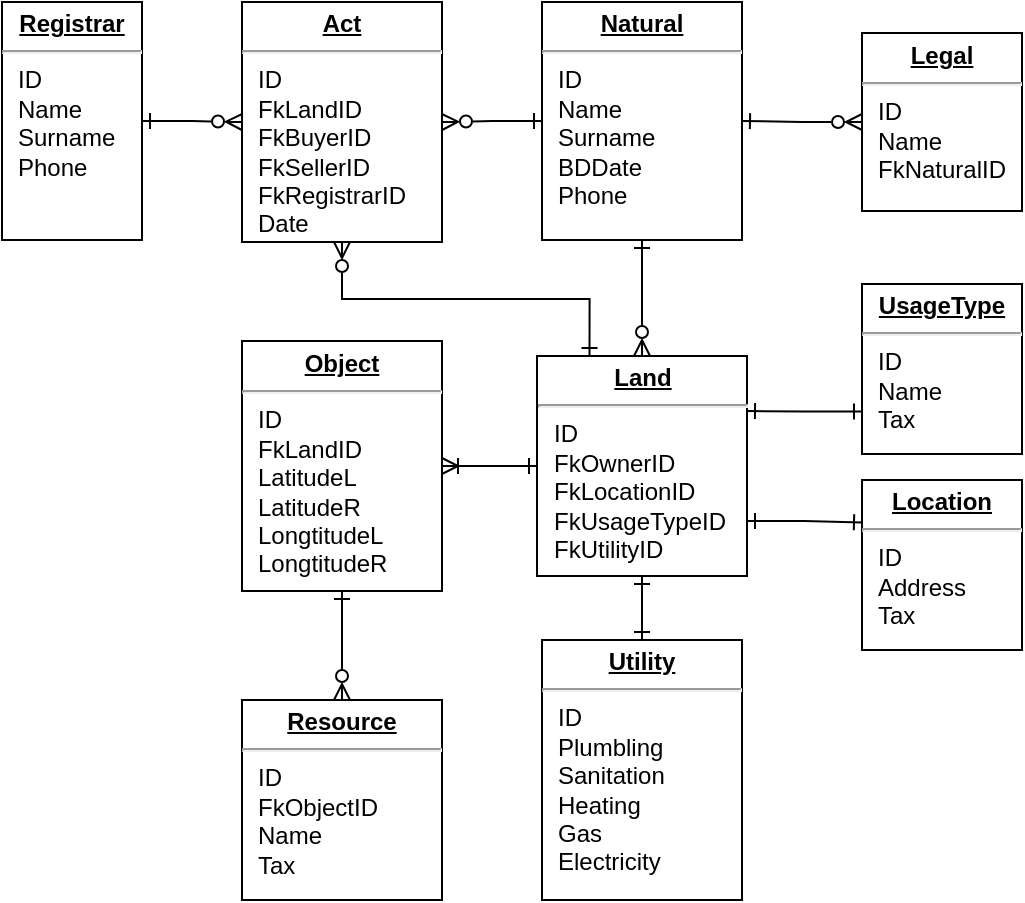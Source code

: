 <mxfile version="16.1.2" type="device" pages="2"><diagram id="dRem97IXqvR1Veg5d401" name="Page-1"><mxGraphModel dx="688" dy="649" grid="1" gridSize="10" guides="1" tooltips="1" connect="1" arrows="1" fold="1" page="1" pageScale="1" pageWidth="827" pageHeight="1169" math="0" shadow="0"><root><mxCell id="0"/><mxCell id="1" parent="0"/><mxCell id="4eVPDkdstp1eb7ESQI7k-11" style="edgeStyle=orthogonalEdgeStyle;rounded=0;orthogonalLoop=1;jettySize=auto;html=1;exitX=0.5;exitY=1;exitDx=0;exitDy=0;entryX=0.5;entryY=0;entryDx=0;entryDy=0;endArrow=ERone;endFill=0;startArrow=ERone;startFill=0;" parent="1" source="4eVPDkdstp1eb7ESQI7k-1" target="4eVPDkdstp1eb7ESQI7k-8" edge="1"><mxGeometry relative="1" as="geometry"/></mxCell><mxCell id="4eVPDkdstp1eb7ESQI7k-13" style="edgeStyle=orthogonalEdgeStyle;rounded=0;orthogonalLoop=1;jettySize=auto;html=1;exitX=1;exitY=0.75;exitDx=0;exitDy=0;entryX=0;entryY=0.25;entryDx=0;entryDy=0;startArrow=ERone;startFill=0;endArrow=ERone;endFill=0;" parent="1" source="4eVPDkdstp1eb7ESQI7k-1" target="4eVPDkdstp1eb7ESQI7k-4" edge="1"><mxGeometry relative="1" as="geometry"/></mxCell><mxCell id="BkzOWR19fs_OALgVcxGq-1" style="edgeStyle=orthogonalEdgeStyle;rounded=0;orthogonalLoop=1;jettySize=auto;html=1;exitX=0.25;exitY=0;exitDx=0;exitDy=0;entryX=0.5;entryY=1;entryDx=0;entryDy=0;endArrow=ERzeroToMany;startArrow=ERone;startFill=0;endFill=0;" parent="1" source="4eVPDkdstp1eb7ESQI7k-1" target="4eVPDkdstp1eb7ESQI7k-10" edge="1"><mxGeometry relative="1" as="geometry"/></mxCell><mxCell id="BkzOWR19fs_OALgVcxGq-6" style="edgeStyle=orthogonalEdgeStyle;rounded=0;orthogonalLoop=1;jettySize=auto;html=1;exitX=0;exitY=0.5;exitDx=0;exitDy=0;entryX=1;entryY=0.5;entryDx=0;entryDy=0;startArrow=ERone;startFill=0;endArrow=ERoneToMany;endFill=0;" parent="1" source="4eVPDkdstp1eb7ESQI7k-1" target="4eVPDkdstp1eb7ESQI7k-6" edge="1"><mxGeometry relative="1" as="geometry"/></mxCell><mxCell id="4eVPDkdstp1eb7ESQI7k-1" value="&lt;p style=&quot;margin: 0px ; margin-top: 4px ; text-align: center ; text-decoration: underline&quot;&gt;&lt;b&gt;Land&lt;/b&gt;&lt;/p&gt;&lt;hr&gt;&lt;p style=&quot;margin: 0px ; margin-left: 8px&quot;&gt;ID&lt;/p&gt;&lt;p style=&quot;margin: 0px ; margin-left: 8px&quot;&gt;FkOwnerID&lt;/p&gt;&lt;p style=&quot;margin: 0px ; margin-left: 8px&quot;&gt;FkLocationID&lt;/p&gt;&lt;p style=&quot;margin: 0px ; margin-left: 8px&quot;&gt;FkUsageTypeID&lt;/p&gt;&lt;p style=&quot;margin: 0px ; margin-left: 8px&quot;&gt;FkUtilityID&lt;/p&gt;&lt;p style=&quot;margin: 0px ; margin-left: 8px&quot;&gt;&lt;br&gt;&lt;/p&gt;" style="verticalAlign=top;align=left;overflow=fill;fontSize=12;fontFamily=Helvetica;html=1;" parent="1" vertex="1"><mxGeometry x="447.5" y="238" width="105" height="110" as="geometry"/></mxCell><mxCell id="4eVPDkdstp1eb7ESQI7k-20" style="edgeStyle=orthogonalEdgeStyle;rounded=0;orthogonalLoop=1;jettySize=auto;html=1;exitX=0.5;exitY=1;exitDx=0;exitDy=0;entryX=0.5;entryY=0;entryDx=0;entryDy=0;startArrow=ERone;startFill=0;endArrow=ERzeroToMany;endFill=0;" parent="1" source="4eVPDkdstp1eb7ESQI7k-2" target="4eVPDkdstp1eb7ESQI7k-1" edge="1"><mxGeometry relative="1" as="geometry"/></mxCell><mxCell id="4eVPDkdstp1eb7ESQI7k-21" style="edgeStyle=orthogonalEdgeStyle;rounded=0;orthogonalLoop=1;jettySize=auto;html=1;exitX=0;exitY=0.25;exitDx=0;exitDy=0;entryX=1;entryY=0.75;entryDx=0;entryDy=0;startArrow=ERzeroToOne;startFill=0;endArrow=ERzeroToMany;endFill=0;strokeColor=none;" parent="1" source="4eVPDkdstp1eb7ESQI7k-2" target="4eVPDkdstp1eb7ESQI7k-10" edge="1"><mxGeometry relative="1" as="geometry"/></mxCell><mxCell id="4eVPDkdstp1eb7ESQI7k-23" style="edgeStyle=orthogonalEdgeStyle;rounded=0;orthogonalLoop=1;jettySize=auto;html=1;exitX=0;exitY=0.5;exitDx=0;exitDy=0;entryX=1;entryY=0.5;entryDx=0;entryDy=0;startArrow=ERone;startFill=0;endArrow=ERzeroToMany;endFill=0;" parent="1" source="4eVPDkdstp1eb7ESQI7k-2" target="4eVPDkdstp1eb7ESQI7k-10" edge="1"><mxGeometry relative="1" as="geometry"/></mxCell><mxCell id="4eVPDkdstp1eb7ESQI7k-2" value="&lt;p style=&quot;margin: 0px ; margin-top: 4px ; text-align: center ; text-decoration: underline&quot;&gt;&lt;b&gt;Natural&lt;/b&gt;&lt;/p&gt;&lt;hr&gt;&lt;p style=&quot;margin: 0px ; margin-left: 8px&quot;&gt;ID&lt;/p&gt;&lt;p style=&quot;margin: 0px ; margin-left: 8px&quot;&gt;Name&lt;/p&gt;&lt;p style=&quot;margin: 0px ; margin-left: 8px&quot;&gt;Surname&lt;/p&gt;&lt;p style=&quot;margin: 0px ; margin-left: 8px&quot;&gt;BDDate&lt;/p&gt;&lt;p style=&quot;margin: 0px ; margin-left: 8px&quot;&gt;Phone&lt;/p&gt;&lt;p style=&quot;margin: 0px ; margin-left: 8px&quot;&gt;&lt;br&gt;&lt;/p&gt;" style="verticalAlign=top;align=left;overflow=fill;fontSize=12;fontFamily=Helvetica;html=1;" parent="1" vertex="1"><mxGeometry x="450" y="61" width="100" height="119" as="geometry"/></mxCell><mxCell id="BkzOWR19fs_OALgVcxGq-5" style="edgeStyle=orthogonalEdgeStyle;rounded=0;orthogonalLoop=1;jettySize=auto;html=1;exitX=0;exitY=0.5;exitDx=0;exitDy=0;entryX=1;entryY=0.5;entryDx=0;entryDy=0;startArrow=ERzeroToMany;startFill=0;endArrow=ERone;endFill=0;" parent="1" source="4eVPDkdstp1eb7ESQI7k-3" target="4eVPDkdstp1eb7ESQI7k-2" edge="1"><mxGeometry relative="1" as="geometry"/></mxCell><mxCell id="4eVPDkdstp1eb7ESQI7k-3" value="&lt;p style=&quot;margin: 0px ; margin-top: 4px ; text-align: center ; text-decoration: underline&quot;&gt;&lt;b&gt;Legal&lt;/b&gt;&lt;/p&gt;&lt;hr&gt;&lt;p style=&quot;margin: 0px ; margin-left: 8px&quot;&gt;ID&lt;/p&gt;&lt;p style=&quot;margin: 0px ; margin-left: 8px&quot;&gt;Name&lt;/p&gt;&lt;p style=&quot;margin: 0px ; margin-left: 8px&quot;&gt;FkNaturalID&lt;/p&gt;&lt;p style=&quot;margin: 0px ; margin-left: 8px&quot;&gt;&lt;br&gt;&lt;/p&gt;" style="verticalAlign=top;align=left;overflow=fill;fontSize=12;fontFamily=Helvetica;html=1;" parent="1" vertex="1"><mxGeometry x="610" y="76.5" width="80" height="89" as="geometry"/></mxCell><mxCell id="4eVPDkdstp1eb7ESQI7k-4" value="&lt;p style=&quot;margin: 0px ; margin-top: 4px ; text-align: center ; text-decoration: underline&quot;&gt;&lt;b&gt;Location&lt;/b&gt;&lt;/p&gt;&lt;hr&gt;&lt;p style=&quot;margin: 0px ; margin-left: 8px&quot;&gt;ID&lt;/p&gt;&lt;p style=&quot;margin: 0px ; margin-left: 8px&quot;&gt;Address&lt;/p&gt;&lt;p style=&quot;margin: 0px ; margin-left: 8px&quot;&gt;Tax&lt;/p&gt;&lt;p style=&quot;margin: 0px ; margin-left: 8px&quot;&gt;&lt;br&gt;&lt;/p&gt;&lt;p style=&quot;margin: 0px ; margin-left: 8px&quot;&gt;&lt;br&gt;&lt;/p&gt;" style="verticalAlign=top;align=left;overflow=fill;fontSize=12;fontFamily=Helvetica;html=1;" parent="1" vertex="1"><mxGeometry x="610" y="300" width="80" height="85" as="geometry"/></mxCell><mxCell id="4eVPDkdstp1eb7ESQI7k-12" style="edgeStyle=orthogonalEdgeStyle;rounded=0;orthogonalLoop=1;jettySize=auto;html=1;exitX=0;exitY=0.75;exitDx=0;exitDy=0;entryX=1;entryY=0.25;entryDx=0;entryDy=0;startArrow=ERone;startFill=0;endArrow=ERone;endFill=0;" parent="1" source="4eVPDkdstp1eb7ESQI7k-5" target="4eVPDkdstp1eb7ESQI7k-1" edge="1"><mxGeometry relative="1" as="geometry"/></mxCell><mxCell id="4eVPDkdstp1eb7ESQI7k-5" value="&lt;p style=&quot;margin: 0px ; margin-top: 4px ; text-align: center ; text-decoration: underline&quot;&gt;&lt;b&gt;UsageType&lt;/b&gt;&lt;/p&gt;&lt;hr&gt;&lt;p style=&quot;margin: 0px ; margin-left: 8px&quot;&gt;ID&lt;/p&gt;&lt;p style=&quot;margin: 0px ; margin-left: 8px&quot;&gt;Name&lt;/p&gt;&lt;p style=&quot;margin: 0px ; margin-left: 8px&quot;&gt;Tax&lt;/p&gt;&lt;p style=&quot;margin: 0px ; margin-left: 8px&quot;&gt;&lt;br&gt;&lt;/p&gt;" style="verticalAlign=top;align=left;overflow=fill;fontSize=12;fontFamily=Helvetica;html=1;" parent="1" vertex="1"><mxGeometry x="610" y="202" width="80" height="85" as="geometry"/></mxCell><mxCell id="BkzOWR19fs_OALgVcxGq-4" style="edgeStyle=orthogonalEdgeStyle;rounded=0;orthogonalLoop=1;jettySize=auto;html=1;exitX=0.5;exitY=1;exitDx=0;exitDy=0;entryX=0.5;entryY=0;entryDx=0;entryDy=0;endArrow=ERzeroToMany;endFill=0;startArrow=ERone;startFill=0;" parent="1" source="4eVPDkdstp1eb7ESQI7k-6" target="4eVPDkdstp1eb7ESQI7k-7" edge="1"><mxGeometry relative="1" as="geometry"/></mxCell><mxCell id="4eVPDkdstp1eb7ESQI7k-6" value="&lt;p style=&quot;margin: 0px ; margin-top: 4px ; text-align: center ; text-decoration: underline&quot;&gt;&lt;b&gt;Object&lt;/b&gt;&lt;/p&gt;&lt;hr&gt;&lt;p style=&quot;margin: 0px ; margin-left: 8px&quot;&gt;ID&lt;/p&gt;&lt;p style=&quot;margin: 0px ; margin-left: 8px&quot;&gt;FkLandID&lt;/p&gt;&lt;p style=&quot;margin: 0px ; margin-left: 8px&quot;&gt;LatitudeL&lt;/p&gt;&lt;p style=&quot;margin: 0px ; margin-left: 8px&quot;&gt;LatitudeR&lt;/p&gt;&lt;p style=&quot;margin: 0px ; margin-left: 8px&quot;&gt;LongtitudeL&lt;/p&gt;&lt;p style=&quot;margin: 0px ; margin-left: 8px&quot;&gt;LongtitudeR&lt;/p&gt;&lt;p style=&quot;margin: 0px ; margin-left: 8px&quot;&gt;&lt;br&gt;&lt;/p&gt;" style="verticalAlign=top;align=left;overflow=fill;fontSize=12;fontFamily=Helvetica;html=1;" parent="1" vertex="1"><mxGeometry x="300" y="230.5" width="100" height="125" as="geometry"/></mxCell><mxCell id="4eVPDkdstp1eb7ESQI7k-7" value="&lt;p style=&quot;margin: 0px ; margin-top: 4px ; text-align: center ; text-decoration: underline&quot;&gt;&lt;b&gt;Resource&lt;/b&gt;&lt;/p&gt;&lt;hr&gt;&lt;p style=&quot;margin: 0px ; margin-left: 8px&quot;&gt;ID&lt;/p&gt;&lt;p style=&quot;margin: 0px ; margin-left: 8px&quot;&gt;FkObjectID&lt;/p&gt;&lt;p style=&quot;margin: 0px ; margin-left: 8px&quot;&gt;Name&lt;/p&gt;&lt;p style=&quot;margin: 0px ; margin-left: 8px&quot;&gt;Tax&lt;/p&gt;&lt;p style=&quot;margin: 0px ; margin-left: 8px&quot;&gt;&lt;br&gt;&lt;/p&gt;" style="verticalAlign=top;align=left;overflow=fill;fontSize=12;fontFamily=Helvetica;html=1;" parent="1" vertex="1"><mxGeometry x="300" y="410" width="100" height="100" as="geometry"/></mxCell><mxCell id="4eVPDkdstp1eb7ESQI7k-8" value="&lt;p style=&quot;margin: 0px ; margin-top: 4px ; text-align: center ; text-decoration: underline&quot;&gt;&lt;b&gt;Utility&lt;/b&gt;&lt;/p&gt;&lt;hr&gt;&lt;p style=&quot;margin: 0px ; margin-left: 8px&quot;&gt;ID&lt;/p&gt;&lt;p style=&quot;margin: 0px ; margin-left: 8px&quot;&gt;Plumbling&lt;/p&gt;&lt;p style=&quot;margin: 0px ; margin-left: 8px&quot;&gt;Sanitation&lt;/p&gt;&lt;p style=&quot;margin: 0px ; margin-left: 8px&quot;&gt;Heating&lt;/p&gt;&lt;p style=&quot;margin: 0px ; margin-left: 8px&quot;&gt;Gas&lt;/p&gt;&lt;p style=&quot;margin: 0px ; margin-left: 8px&quot;&gt;Electricity&lt;/p&gt;&lt;p style=&quot;margin: 0px ; margin-left: 8px&quot;&gt;&lt;br&gt;&lt;/p&gt;" style="verticalAlign=top;align=left;overflow=fill;fontSize=12;fontFamily=Helvetica;html=1;" parent="1" vertex="1"><mxGeometry x="450" y="380" width="100" height="130" as="geometry"/></mxCell><mxCell id="4eVPDkdstp1eb7ESQI7k-25" style="edgeStyle=orthogonalEdgeStyle;rounded=0;orthogonalLoop=1;jettySize=auto;html=1;exitX=1;exitY=0.5;exitDx=0;exitDy=0;entryX=0;entryY=0.5;entryDx=0;entryDy=0;startArrow=ERone;startFill=0;endArrow=ERzeroToMany;endFill=0;" parent="1" source="4eVPDkdstp1eb7ESQI7k-9" target="4eVPDkdstp1eb7ESQI7k-10" edge="1"><mxGeometry relative="1" as="geometry"/></mxCell><mxCell id="4eVPDkdstp1eb7ESQI7k-9" value="&lt;p style=&quot;margin: 0px ; margin-top: 4px ; text-align: center ; text-decoration: underline&quot;&gt;&lt;b&gt;Registrar&lt;/b&gt;&lt;/p&gt;&lt;hr&gt;&lt;p style=&quot;margin: 0px ; margin-left: 8px&quot;&gt;ID&lt;/p&gt;&lt;p style=&quot;margin: 0px ; margin-left: 8px&quot;&gt;Name&lt;/p&gt;&lt;p style=&quot;margin: 0px ; margin-left: 8px&quot;&gt;Surname&lt;/p&gt;&lt;p style=&quot;margin: 0px ; margin-left: 8px&quot;&gt;Phone&lt;/p&gt;&lt;p style=&quot;margin: 0px ; margin-left: 8px&quot;&gt;&lt;br&gt;&lt;/p&gt;" style="verticalAlign=top;align=left;overflow=fill;fontSize=12;fontFamily=Helvetica;html=1;" parent="1" vertex="1"><mxGeometry x="180" y="61" width="70" height="119" as="geometry"/></mxCell><mxCell id="4eVPDkdstp1eb7ESQI7k-10" value="&lt;p style=&quot;margin: 0px ; margin-top: 4px ; text-align: center ; text-decoration: underline&quot;&gt;&lt;b&gt;Act&lt;/b&gt;&lt;/p&gt;&lt;hr&gt;&lt;p style=&quot;margin: 0px ; margin-left: 8px&quot;&gt;ID&lt;/p&gt;&lt;p style=&quot;margin: 0px ; margin-left: 8px&quot;&gt;FkLandID&lt;/p&gt;&lt;p style=&quot;margin: 0px ; margin-left: 8px&quot;&gt;FkBuyerID&lt;/p&gt;&lt;p style=&quot;margin: 0px ; margin-left: 8px&quot;&gt;FkSellerID&lt;/p&gt;&lt;p style=&quot;margin: 0px ; margin-left: 8px&quot;&gt;FkRegistrarID&lt;/p&gt;&lt;p style=&quot;margin: 0px ; margin-left: 8px&quot;&gt;Date&lt;/p&gt;&lt;p style=&quot;margin: 0px ; margin-left: 8px&quot;&gt;&lt;br&gt;&lt;/p&gt;" style="verticalAlign=top;align=left;overflow=fill;fontSize=12;fontFamily=Helvetica;html=1;" parent="1" vertex="1"><mxGeometry x="300" y="61" width="100" height="120" as="geometry"/></mxCell></root></mxGraphModel></diagram><diagram id="jjpsH7fdC58fuieKZoK3" name="Page-2"><mxGraphModel dx="945" dy="452" grid="1" gridSize="10" guides="1" tooltips="1" connect="1" arrows="1" fold="1" page="1" pageScale="1" pageWidth="827" pageHeight="1169" math="0" shadow="0"><root><mxCell id="xmkywBRnXsIrLhbnDRBD-0"/><mxCell id="xmkywBRnXsIrLhbnDRBD-1" parent="xmkywBRnXsIrLhbnDRBD-0"/><mxCell id="ANMacjhzNQ4WQCDmCYXE-0" style="edgeStyle=orthogonalEdgeStyle;rounded=0;orthogonalLoop=1;jettySize=auto;html=1;exitX=0.5;exitY=1;exitDx=0;exitDy=0;entryX=0.5;entryY=0;entryDx=0;entryDy=0;endArrow=ERmandOne;endFill=0;startArrow=ERmandOne;startFill=0;" edge="1" parent="xmkywBRnXsIrLhbnDRBD-1" target="ANMacjhzNQ4WQCDmCYXE-16"><mxGeometry relative="1" as="geometry"><mxPoint x="500" y="330" as="sourcePoint"/></mxGeometry></mxCell><mxCell id="ANMacjhzNQ4WQCDmCYXE-1" style="edgeStyle=orthogonalEdgeStyle;rounded=0;orthogonalLoop=1;jettySize=auto;html=1;exitX=1;exitY=0.75;exitDx=0;exitDy=0;entryX=0;entryY=0.5;entryDx=0;entryDy=0;startArrow=ERmandOne;startFill=0;endArrow=ERmandOne;endFill=0;" edge="1" parent="xmkywBRnXsIrLhbnDRBD-1" source="ANMacjhzNQ4WQCDmCYXE-21" target="ANMacjhzNQ4WQCDmCYXE-23"><mxGeometry relative="1" as="geometry"><mxPoint x="550" y="307.5" as="sourcePoint"/><mxPoint x="630" y="308.25" as="targetPoint"/></mxGeometry></mxCell><mxCell id="ANMacjhzNQ4WQCDmCYXE-2" style="edgeStyle=orthogonalEdgeStyle;rounded=0;orthogonalLoop=1;jettySize=auto;html=1;exitX=0;exitY=0.5;exitDx=0;exitDy=0;startArrow=ERmandOne;startFill=0;endArrow=ERoneToMany;endFill=0;" edge="1" parent="xmkywBRnXsIrLhbnDRBD-1" source="ANMacjhzNQ4WQCDmCYXE-21" target="ANMacjhzNQ4WQCDmCYXE-13"><mxGeometry relative="1" as="geometry"><mxPoint x="450" y="285" as="sourcePoint"/></mxGeometry></mxCell><mxCell id="ANMacjhzNQ4WQCDmCYXE-4" style="edgeStyle=orthogonalEdgeStyle;rounded=0;orthogonalLoop=1;jettySize=auto;html=1;exitX=0.5;exitY=1;exitDx=0;exitDy=0;entryX=0.5;entryY=0;entryDx=0;entryDy=0;startArrow=ERmandOne;startFill=0;endArrow=ERzeroToMany;endFill=0;" edge="1" parent="xmkywBRnXsIrLhbnDRBD-1" source="ANMacjhzNQ4WQCDmCYXE-7" target="ANMacjhzNQ4WQCDmCYXE-21"><mxGeometry relative="1" as="geometry"><mxPoint x="500" y="240" as="targetPoint"/></mxGeometry></mxCell><mxCell id="ANMacjhzNQ4WQCDmCYXE-5" style="edgeStyle=orthogonalEdgeStyle;rounded=0;orthogonalLoop=1;jettySize=auto;html=1;exitX=0;exitY=0.25;exitDx=0;exitDy=0;entryX=1;entryY=0.75;entryDx=0;entryDy=0;startArrow=ERzeroToOne;startFill=0;endArrow=ERzeroToMany;endFill=0;strokeColor=none;" edge="1" parent="xmkywBRnXsIrLhbnDRBD-1" source="ANMacjhzNQ4WQCDmCYXE-7" target="ANMacjhzNQ4WQCDmCYXE-20"><mxGeometry relative="1" as="geometry"/></mxCell><mxCell id="ANMacjhzNQ4WQCDmCYXE-6" style="edgeStyle=orthogonalEdgeStyle;rounded=0;orthogonalLoop=1;jettySize=auto;html=1;exitX=0;exitY=0.5;exitDx=0;exitDy=0;entryX=1;entryY=0.5;entryDx=0;entryDy=0;startArrow=ERmandOne;startFill=0;endArrow=ERzeroToMany;endFill=0;" edge="1" parent="xmkywBRnXsIrLhbnDRBD-1" source="ANMacjhzNQ4WQCDmCYXE-7" target="ANMacjhzNQ4WQCDmCYXE-20"><mxGeometry relative="1" as="geometry"/></mxCell><mxCell id="ANMacjhzNQ4WQCDmCYXE-7" value="&lt;p style=&quot;margin: 0px ; margin-top: 4px ; text-align: center ; text-decoration: underline&quot;&gt;&lt;b&gt;Natural&lt;/b&gt;&lt;/p&gt;&lt;hr&gt;&lt;p style=&quot;margin: 0px ; margin-left: 8px&quot;&gt;ID&lt;/p&gt;&lt;p style=&quot;margin: 0px ; margin-left: 8px&quot;&gt;Name&lt;/p&gt;&lt;p style=&quot;margin: 0px ; margin-left: 8px&quot;&gt;Surname&lt;/p&gt;&lt;p style=&quot;margin: 0px ; margin-left: 8px&quot;&gt;BDDate&lt;/p&gt;&lt;p style=&quot;margin: 0px ; margin-left: 8px&quot;&gt;Phone&lt;/p&gt;&lt;p style=&quot;margin: 0px ; margin-left: 8px&quot;&gt;&lt;br&gt;&lt;/p&gt;" style="verticalAlign=top;align=left;overflow=fill;fontSize=12;fontFamily=Helvetica;html=1;" vertex="1" parent="xmkywBRnXsIrLhbnDRBD-1"><mxGeometry x="465" y="50" width="70" height="110" as="geometry"/></mxCell><mxCell id="ANMacjhzNQ4WQCDmCYXE-8" style="edgeStyle=orthogonalEdgeStyle;rounded=0;orthogonalLoop=1;jettySize=auto;html=1;exitX=0;exitY=0.5;exitDx=0;exitDy=0;entryX=1;entryY=0.5;entryDx=0;entryDy=0;startArrow=ERzeroToOne;startFill=0;endArrow=ERmandOne;endFill=0;" edge="1" parent="xmkywBRnXsIrLhbnDRBD-1" source="ANMacjhzNQ4WQCDmCYXE-9" target="ANMacjhzNQ4WQCDmCYXE-7"><mxGeometry relative="1" as="geometry"/></mxCell><mxCell id="ANMacjhzNQ4WQCDmCYXE-9" value="&lt;p style=&quot;margin: 0px ; margin-top: 4px ; text-align: center ; text-decoration: underline&quot;&gt;&lt;b&gt;Legal&lt;/b&gt;&lt;/p&gt;&lt;hr&gt;&lt;p style=&quot;margin: 0px ; margin-left: 8px&quot;&gt;ID&lt;/p&gt;&lt;p style=&quot;margin: 0px ; margin-left: 8px&quot;&gt;Name&lt;/p&gt;&lt;p style=&quot;margin: 0px ; margin-left: 8px&quot;&gt;Phone&lt;/p&gt;&lt;p style=&quot;margin: 0px ; margin-left: 8px&quot;&gt;&lt;br&gt;&lt;/p&gt;" style="verticalAlign=top;align=left;overflow=fill;fontSize=12;fontFamily=Helvetica;html=1;" vertex="1" parent="xmkywBRnXsIrLhbnDRBD-1"><mxGeometry x="630" y="50" width="60" height="110" as="geometry"/></mxCell><mxCell id="ANMacjhzNQ4WQCDmCYXE-11" style="edgeStyle=orthogonalEdgeStyle;rounded=0;orthogonalLoop=1;jettySize=auto;html=1;exitX=0;exitY=0.5;exitDx=0;exitDy=0;entryX=1;entryY=0.25;entryDx=0;entryDy=0;startArrow=ERmandOne;startFill=0;endArrow=ERmandOne;endFill=0;" edge="1" parent="xmkywBRnXsIrLhbnDRBD-1" source="ANMacjhzNQ4WQCDmCYXE-22" target="ANMacjhzNQ4WQCDmCYXE-21"><mxGeometry relative="1" as="geometry"><mxPoint x="630" y="261.75" as="sourcePoint"/><mxPoint x="550" y="262.5" as="targetPoint"/></mxGeometry></mxCell><mxCell id="ANMacjhzNQ4WQCDmCYXE-13" value="&lt;p style=&quot;margin: 0px ; margin-top: 4px ; text-align: center ; text-decoration: underline&quot;&gt;&lt;b&gt;Object&lt;/b&gt;&lt;/p&gt;&lt;hr&gt;&lt;p style=&quot;margin: 0px ; margin-left: 8px&quot;&gt;IdLand&lt;/p&gt;&lt;p style=&quot;margin: 0px ; margin-left: 8px&quot;&gt;IdResource&lt;/p&gt;&lt;p style=&quot;margin: 0px ; margin-left: 8px&quot;&gt;LatitudeLU&lt;/p&gt;&lt;p style=&quot;margin: 0px ; margin-left: 8px&quot;&gt;LatitudeRL&lt;/p&gt;&lt;p style=&quot;margin: 0px ; margin-left: 8px&quot;&gt;LongtitudeLU&lt;/p&gt;&lt;p style=&quot;margin: 0px ; margin-left: 8px&quot;&gt;LongtitudeRL&lt;/p&gt;&lt;p style=&quot;margin: 0px ; margin-left: 8px&quot;&gt;&lt;br&gt;&lt;/p&gt;" style="verticalAlign=top;align=left;overflow=fill;fontSize=12;fontFamily=Helvetica;html=1;" vertex="1" parent="xmkywBRnXsIrLhbnDRBD-1"><mxGeometry x="270" y="220" width="100" height="130" as="geometry"/></mxCell><mxCell id="ANMacjhzNQ4WQCDmCYXE-14" style="edgeStyle=orthogonalEdgeStyle;rounded=0;orthogonalLoop=1;jettySize=auto;html=1;exitX=0.5;exitY=0;exitDx=0;exitDy=0;entryX=0.5;entryY=1;entryDx=0;entryDy=0;startArrow=ERzeroToOne;startFill=0;endArrow=ERzeroToMany;endFill=0;" edge="1" parent="xmkywBRnXsIrLhbnDRBD-1" source="ANMacjhzNQ4WQCDmCYXE-15" target="ANMacjhzNQ4WQCDmCYXE-13"><mxGeometry relative="1" as="geometry"/></mxCell><mxCell id="ANMacjhzNQ4WQCDmCYXE-15" value="&lt;p style=&quot;margin: 0px ; margin-top: 4px ; text-align: center ; text-decoration: underline&quot;&gt;&lt;b&gt;Resource&lt;/b&gt;&lt;/p&gt;&lt;hr&gt;&lt;p style=&quot;margin: 0px ; margin-left: 8px&quot;&gt;ID&lt;/p&gt;&lt;p style=&quot;margin: 0px ; margin-left: 8px&quot;&gt;Name&lt;/p&gt;&lt;p style=&quot;margin: 0px ; margin-left: 8px&quot;&gt;Tax&lt;/p&gt;&lt;p style=&quot;margin: 0px ; margin-left: 8px&quot;&gt;&lt;br&gt;&lt;/p&gt;" style="verticalAlign=top;align=left;overflow=fill;fontSize=12;fontFamily=Helvetica;html=1;" vertex="1" parent="xmkywBRnXsIrLhbnDRBD-1"><mxGeometry x="270" y="440" width="100" height="80" as="geometry"/></mxCell><mxCell id="ANMacjhzNQ4WQCDmCYXE-16" value="&lt;p style=&quot;margin: 0px ; margin-top: 4px ; text-align: center ; text-decoration: underline&quot;&gt;&lt;b&gt;Utility&lt;/b&gt;&lt;/p&gt;&lt;hr&gt;&lt;p style=&quot;margin: 0px ; margin-left: 8px&quot;&gt;IdLand&lt;/p&gt;&lt;p style=&quot;margin: 0px ; margin-left: 8px&quot;&gt;Plumbling&lt;/p&gt;&lt;p style=&quot;margin: 0px ; margin-left: 8px&quot;&gt;Sanitation&lt;/p&gt;&lt;p style=&quot;margin: 0px ; margin-left: 8px&quot;&gt;Heating&lt;/p&gt;&lt;p style=&quot;margin: 0px ; margin-left: 8px&quot;&gt;Gas&lt;/p&gt;&lt;p style=&quot;margin: 0px ; margin-left: 8px&quot;&gt;Electricity&lt;/p&gt;&lt;p style=&quot;margin: 0px ; margin-left: 8px&quot;&gt;&lt;br&gt;&lt;/p&gt;" style="verticalAlign=top;align=left;overflow=fill;fontSize=12;fontFamily=Helvetica;html=1;" vertex="1" parent="xmkywBRnXsIrLhbnDRBD-1"><mxGeometry x="450" y="390" width="100" height="130" as="geometry"/></mxCell><mxCell id="ANMacjhzNQ4WQCDmCYXE-17" style="edgeStyle=orthogonalEdgeStyle;rounded=0;orthogonalLoop=1;jettySize=auto;html=1;exitX=1;exitY=0.5;exitDx=0;exitDy=0;entryX=0;entryY=0.5;entryDx=0;entryDy=0;startArrow=ERmandOne;startFill=0;endArrow=ERzeroToMany;endFill=0;" edge="1" parent="xmkywBRnXsIrLhbnDRBD-1" source="ANMacjhzNQ4WQCDmCYXE-18" target="ANMacjhzNQ4WQCDmCYXE-20"><mxGeometry relative="1" as="geometry"/></mxCell><mxCell id="ANMacjhzNQ4WQCDmCYXE-18" value="&lt;p style=&quot;margin: 0px ; margin-top: 4px ; text-align: center ; text-decoration: underline&quot;&gt;&lt;b&gt;Registrar&lt;/b&gt;&lt;/p&gt;&lt;hr&gt;&lt;p style=&quot;margin: 0px ; margin-left: 8px&quot;&gt;ID&lt;/p&gt;&lt;p style=&quot;margin: 0px ; margin-left: 8px&quot;&gt;Name&lt;/p&gt;&lt;p style=&quot;margin: 0px ; margin-left: 8px&quot;&gt;Surname&lt;/p&gt;&lt;p style=&quot;margin: 0px ; margin-left: 8px&quot;&gt;Phone&lt;/p&gt;&lt;p style=&quot;margin: 0px ; margin-left: 8px&quot;&gt;&lt;br&gt;&lt;/p&gt;" style="verticalAlign=top;align=left;overflow=fill;fontSize=12;fontFamily=Helvetica;html=1;" vertex="1" parent="xmkywBRnXsIrLhbnDRBD-1"><mxGeometry x="80" y="50" width="100" height="110" as="geometry"/></mxCell><mxCell id="ANMacjhzNQ4WQCDmCYXE-19" style="edgeStyle=orthogonalEdgeStyle;rounded=0;orthogonalLoop=1;jettySize=auto;html=1;exitX=0.5;exitY=1;exitDx=0;exitDy=0;entryX=0.25;entryY=0;entryDx=0;entryDy=0;endArrow=ERmandOne;endFill=0;startArrow=ERzeroToMany;startFill=0;" edge="1" parent="xmkywBRnXsIrLhbnDRBD-1" source="ANMacjhzNQ4WQCDmCYXE-20" target="ANMacjhzNQ4WQCDmCYXE-21"><mxGeometry relative="1" as="geometry"><mxPoint x="475" y="240" as="targetPoint"/></mxGeometry></mxCell><mxCell id="ANMacjhzNQ4WQCDmCYXE-20" value="&lt;p style=&quot;margin: 0px ; margin-top: 4px ; text-align: center ; text-decoration: underline&quot;&gt;&lt;b&gt;Act&lt;/b&gt;&lt;/p&gt;&lt;hr&gt;&lt;p style=&quot;margin: 0px ; margin-left: 8px&quot;&gt;IdLand&lt;/p&gt;&lt;p style=&quot;margin: 0px ; margin-left: 8px&quot;&gt;IdBuyer&lt;/p&gt;&lt;p style=&quot;margin: 0px ; margin-left: 8px&quot;&gt;IdSeller&lt;/p&gt;&lt;p style=&quot;margin: 0px ; margin-left: 8px&quot;&gt;IdRegistrar&lt;/p&gt;&lt;p style=&quot;margin: 0px ; margin-left: 8px&quot;&gt;Date&lt;/p&gt;&lt;p style=&quot;margin: 0px ; margin-left: 8px&quot;&gt;&lt;br&gt;&lt;/p&gt;" style="verticalAlign=top;align=left;overflow=fill;fontSize=12;fontFamily=Helvetica;html=1;" vertex="1" parent="xmkywBRnXsIrLhbnDRBD-1"><mxGeometry x="270" y="45" width="100" height="120" as="geometry"/></mxCell><mxCell id="ANMacjhzNQ4WQCDmCYXE-21" value="&lt;div style=&quot;text-align: center ; box-sizing: border-box ; width: 100% ; background: rgb(228 , 228 , 228) ; padding: 2px&quot;&gt;Land&lt;/div&gt;&lt;table style=&quot;width: 100% ; font-size: 1em&quot; cellpadding=&quot;2&quot; cellspacing=&quot;0&quot;&gt;&lt;tbody&gt;&lt;tr&gt;&lt;td&gt;PK&lt;/td&gt;&lt;td&gt;ID&lt;span style=&quot;white-space: pre&quot;&gt;&#9;&lt;/span&gt;&lt;span style=&quot;white-space: pre&quot;&gt;&#9;&lt;/span&gt;&lt;span style=&quot;white-space: pre&quot;&gt;&#9;&lt;/span&gt;INT&lt;/td&gt;&lt;/tr&gt;&lt;tr&gt;&lt;td&gt;FK&lt;/td&gt;&lt;td&gt;IdOwner&lt;span style=&quot;white-space: pre&quot;&gt;&#9;&lt;/span&gt;&lt;span style=&quot;white-space: pre&quot;&gt;&#9;&lt;/span&gt;INT&lt;/td&gt;&lt;/tr&gt;&lt;tr&gt;&lt;td&gt;FK&lt;br&gt;FK&lt;/td&gt;&lt;td&gt;IdLocation&lt;span style=&quot;white-space: pre&quot;&gt;&#9;&lt;/span&gt;INT&lt;br&gt;IdUsageType&lt;span style=&quot;white-space: pre&quot;&gt;&#9;&lt;/span&gt;INT&lt;/td&gt;&lt;/tr&gt;&lt;/tbody&gt;&lt;/table&gt;" style="verticalAlign=top;align=left;overflow=fill;html=1;" vertex="1" parent="xmkywBRnXsIrLhbnDRBD-1"><mxGeometry x="435" y="240" width="130" height="90" as="geometry"/></mxCell><mxCell id="ANMacjhzNQ4WQCDmCYXE-22" value="&lt;div style=&quot;text-align: center ; box-sizing: border-box ; width: 100% ; background: rgb(228 , 228 , 228) ; padding: 2px&quot;&gt;UsageType&lt;/div&gt;&lt;table style=&quot;width: 100% ; font-size: 1em&quot; cellpadding=&quot;2&quot; cellspacing=&quot;0&quot;&gt;&lt;tbody&gt;&lt;tr&gt;&lt;td&gt;PK&lt;/td&gt;&lt;td&gt;ID&lt;span style=&quot;white-space: pre&quot;&gt;&#9;&lt;/span&gt;&lt;span style=&quot;white-space: pre&quot;&gt;&#9;&lt;/span&gt;INT&lt;/td&gt;&lt;/tr&gt;&lt;tr&gt;&lt;td&gt;&lt;br&gt;&lt;/td&gt;&lt;td&gt;Name&lt;span style=&quot;white-space: pre&quot;&gt;&#9;&lt;/span&gt;VARCHAR(50)&lt;/td&gt;&lt;/tr&gt;&lt;tr&gt;&lt;td&gt;&lt;br&gt;&lt;/td&gt;&lt;td&gt;Tax&lt;span style=&quot;white-space: pre&quot;&gt;&#9;&lt;/span&gt;&lt;span style=&quot;white-space: pre&quot;&gt;&#9;&lt;/span&gt;REAL&lt;/td&gt;&lt;/tr&gt;&lt;/tbody&gt;&lt;/table&gt;" style="verticalAlign=top;align=left;overflow=fill;html=1;" vertex="1" parent="xmkywBRnXsIrLhbnDRBD-1"><mxGeometry x="640" y="190" width="160" height="90" as="geometry"/></mxCell><mxCell id="ANMacjhzNQ4WQCDmCYXE-23" value="&lt;div style=&quot;text-align: center ; box-sizing: border-box ; width: 100% ; background: rgb(228 , 228 , 228) ; padding: 2px&quot;&gt;Location&lt;/div&gt;&lt;table style=&quot;width: 100% ; font-size: 1em&quot; cellpadding=&quot;2&quot; cellspacing=&quot;0&quot;&gt;&lt;tbody&gt;&lt;tr&gt;&lt;td&gt;PK&lt;/td&gt;&lt;td&gt;ID&lt;span style=&quot;white-space: pre&quot;&gt;&#9;&lt;/span&gt;&lt;span style=&quot;white-space: pre&quot;&gt;&#9;&lt;/span&gt;INT&lt;/td&gt;&lt;/tr&gt;&lt;tr&gt;&lt;td&gt;&lt;br&gt;&lt;/td&gt;&lt;td&gt;Address&amp;nbsp; &amp;nbsp;VARCHAR(50)&lt;/td&gt;&lt;/tr&gt;&lt;tr&gt;&lt;td&gt;&lt;br&gt;&lt;/td&gt;&lt;td&gt;Tax&lt;span style=&quot;white-space: pre&quot;&gt;&#9;&lt;/span&gt;&lt;span style=&quot;white-space: pre&quot;&gt;&#9;&lt;/span&gt;REAL&lt;/td&gt;&lt;/tr&gt;&lt;/tbody&gt;&lt;/table&gt;" style="verticalAlign=top;align=left;overflow=fill;html=1;" vertex="1" parent="xmkywBRnXsIrLhbnDRBD-1"><mxGeometry x="640" y="290" width="160" height="90" as="geometry"/></mxCell></root></mxGraphModel></diagram></mxfile>